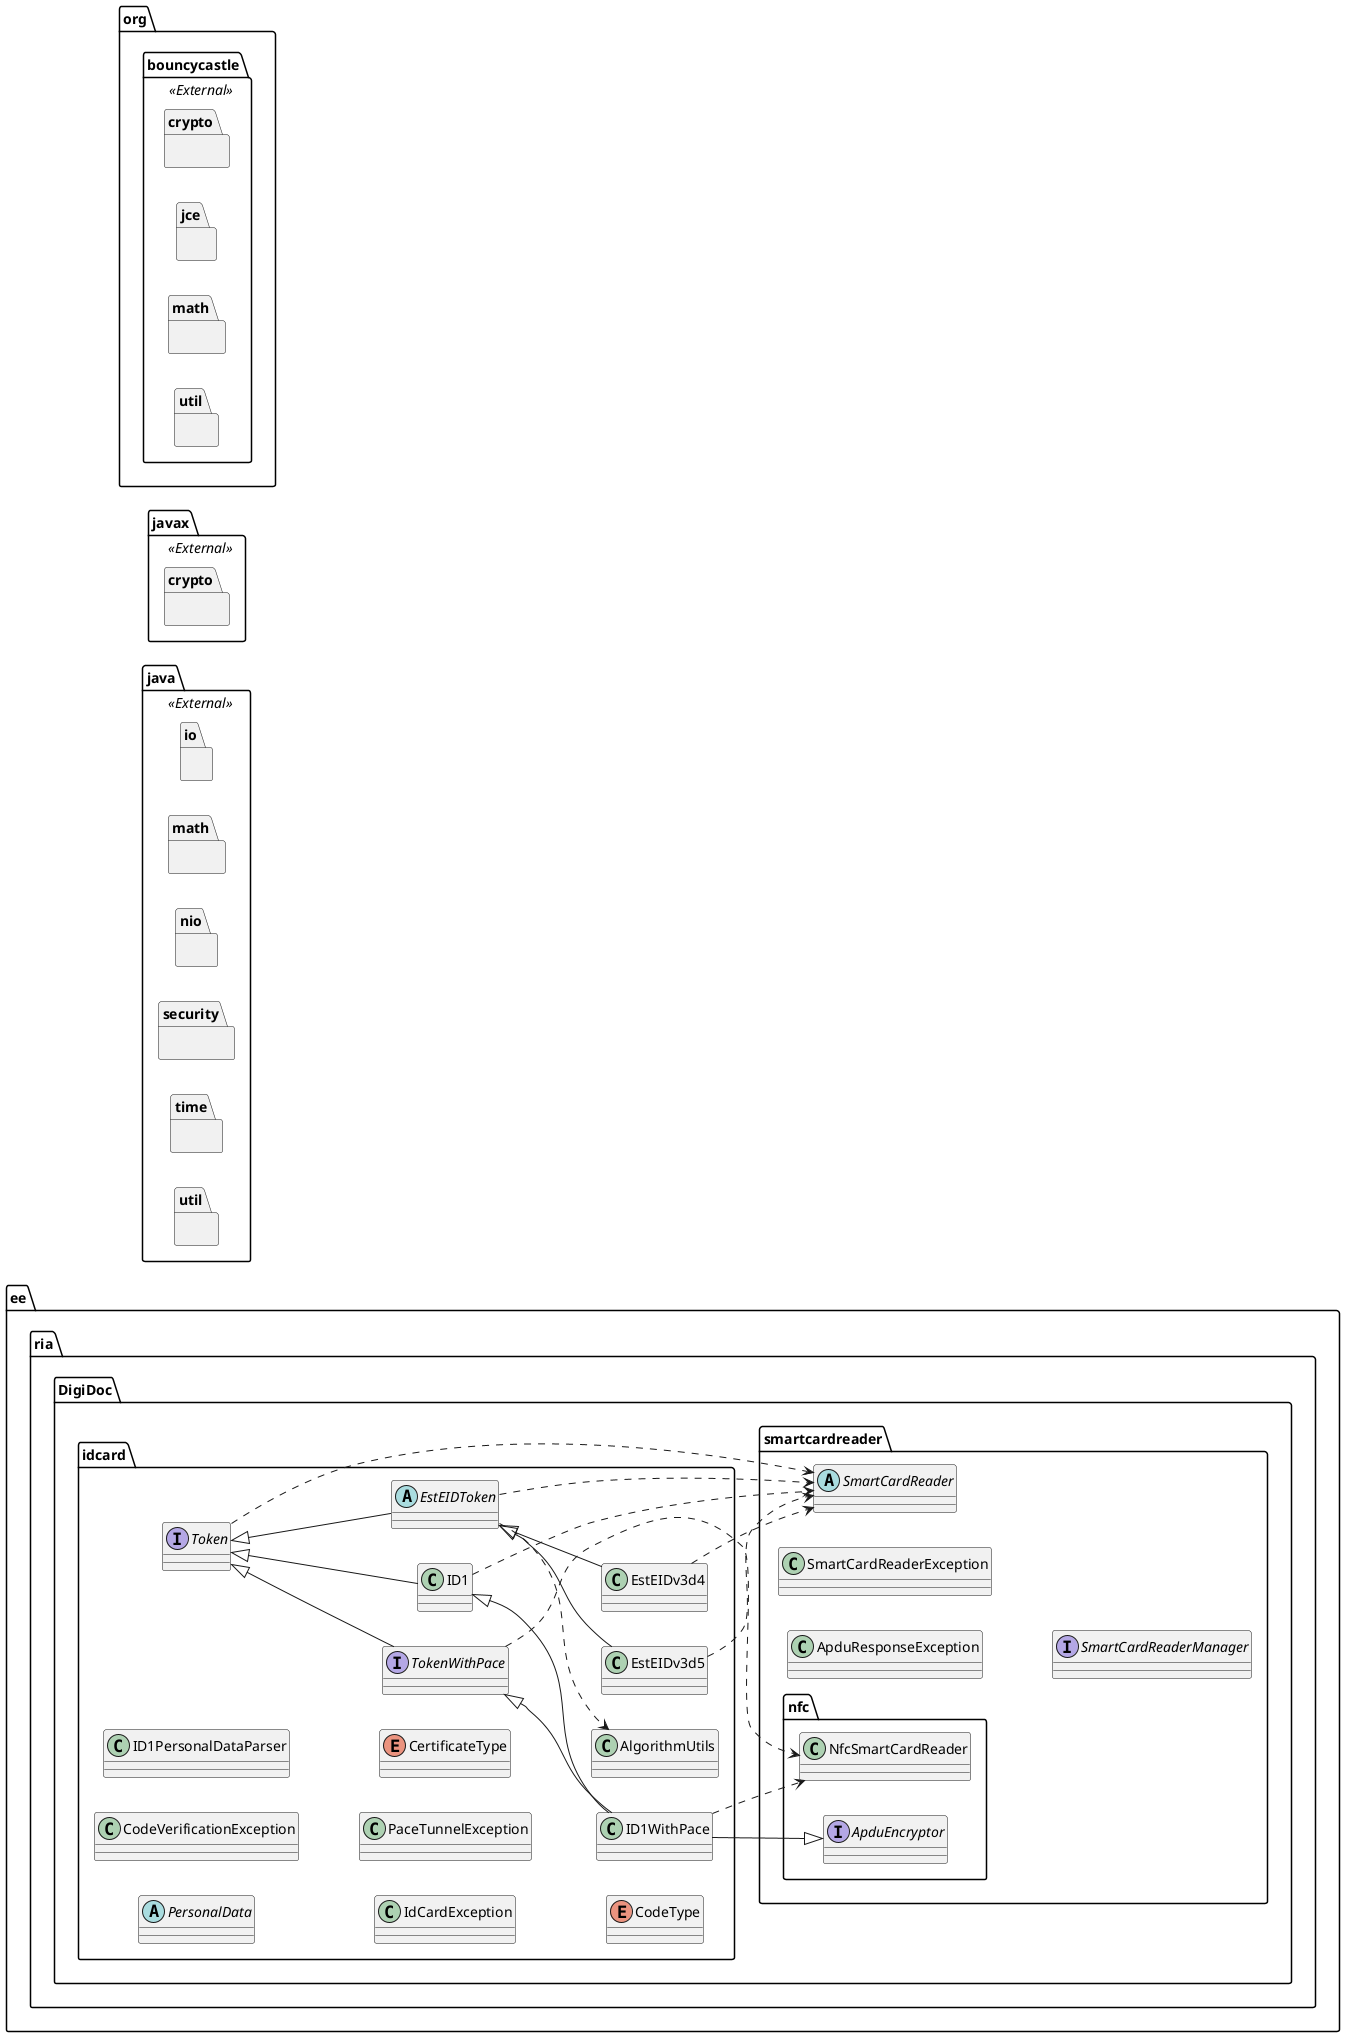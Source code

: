 @startuml

left to right direction

abstract class ee.ria.DigiDoc.idcard.EstEIDToken
abstract class ee.ria.DigiDoc.idcard.PersonalData
abstract class ee.ria.DigiDoc.smartcardreader.SmartCardReader
class ee.ria.DigiDoc.idcard.AlgorithmUtils
class ee.ria.DigiDoc.idcard.CodeVerificationException
class ee.ria.DigiDoc.idcard.EstEIDv3d4
class ee.ria.DigiDoc.idcard.EstEIDv3d5
class ee.ria.DigiDoc.idcard.ID1
class ee.ria.DigiDoc.idcard.ID1PersonalDataParser
class ee.ria.DigiDoc.idcard.ID1WithPace
class ee.ria.DigiDoc.idcard.IdCardException
class ee.ria.DigiDoc.idcard.PaceTunnelException
class ee.ria.DigiDoc.smartcardreader.ApduResponseException
class ee.ria.DigiDoc.smartcardreader.SmartCardReaderException
class ee.ria.DigiDoc.smartcardreader.nfc.NfcSmartCardReader


package "java" as java <<External>>{
  package io {}
  package math {}
  package nio {}
  package security {}
  package time {}
  package util {}
}

package "javax" as javax <<External>> {
  package crypto {}
}

package org.bouncycastle <<External>> {
  package crypto {}
  package jce {}
  package math {}
  package util {}
}

enum ee.ria.DigiDoc.idcard.CertificateType
enum ee.ria.DigiDoc.idcard.CodeType
interface ee.ria.DigiDoc.idcard.Token
interface ee.ria.DigiDoc.idcard.TokenWithPace
interface ee.ria.DigiDoc.smartcardreader.SmartCardReaderManager
interface ee.ria.DigiDoc.smartcardreader.nfc.ApduEncryptor


ee.ria.DigiDoc.idcard.EstEIDToken ..> ee.ria.DigiDoc.smartcardreader.SmartCardReader
ee.ria.DigiDoc.idcard.EstEIDToken ..> ee.ria.DigiDoc.idcard.AlgorithmUtils
ee.ria.DigiDoc.idcard.EstEIDToken -up-|> ee.ria.DigiDoc.idcard.Token
ee.ria.DigiDoc.idcard.EstEIDv3d4 -up-|> ee.ria.DigiDoc.idcard.EstEIDToken
ee.ria.DigiDoc.idcard.EstEIDv3d4 ..> ee.ria.DigiDoc.smartcardreader.SmartCardReader
ee.ria.DigiDoc.idcard.EstEIDv3d5 -up-|> ee.ria.DigiDoc.idcard.EstEIDToken
ee.ria.DigiDoc.idcard.EstEIDv3d5 ..> ee.ria.DigiDoc.smartcardreader.SmartCardReader
ee.ria.DigiDoc.idcard.ID1 ..> ee.ria.DigiDoc.smartcardreader.SmartCardReader
ee.ria.DigiDoc.idcard.ID1 -up-|> ee.ria.DigiDoc.idcard.Token
ee.ria.DigiDoc.idcard.ID1WithPace -up-|> ee.ria.DigiDoc.idcard.ID1
ee.ria.DigiDoc.idcard.ID1WithPace ..> ee.ria.DigiDoc.smartcardreader.nfc.NfcSmartCardReader
ee.ria.DigiDoc.idcard.ID1WithPace -up-|> ee.ria.DigiDoc.idcard.TokenWithPace
ee.ria.DigiDoc.idcard.ID1WithPace -up-|> ee.ria.DigiDoc.smartcardreader.nfc.ApduEncryptor
ee.ria.DigiDoc.idcard.Token ..> ee.ria.DigiDoc.smartcardreader.SmartCardReader
ee.ria.DigiDoc.idcard.TokenWithPace ..> ee.ria.DigiDoc.smartcardreader.nfc.NfcSmartCardReader
ee.ria.DigiDoc.idcard.TokenWithPace -up-|> ee.ria.DigiDoc.idcard.Token
@enduml
